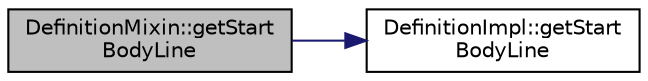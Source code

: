 digraph "DefinitionMixin::getStartBodyLine"
{
 // LATEX_PDF_SIZE
  edge [fontname="Helvetica",fontsize="10",labelfontname="Helvetica",labelfontsize="10"];
  node [fontname="Helvetica",fontsize="10",shape=record];
  rankdir="LR";
  Node1 [label="DefinitionMixin::getStart\lBodyLine",height=0.2,width=0.4,color="black", fillcolor="grey75", style="filled", fontcolor="black",tooltip=" "];
  Node1 -> Node2 [color="midnightblue",fontsize="10",style="solid",fontname="Helvetica"];
  Node2 [label="DefinitionImpl::getStart\lBodyLine",height=0.2,width=0.4,color="black", fillcolor="white", style="filled",URL="$classDefinitionImpl.html#a582da177a5a0c7af1a65bca1b8894cd4",tooltip=" "];
}
